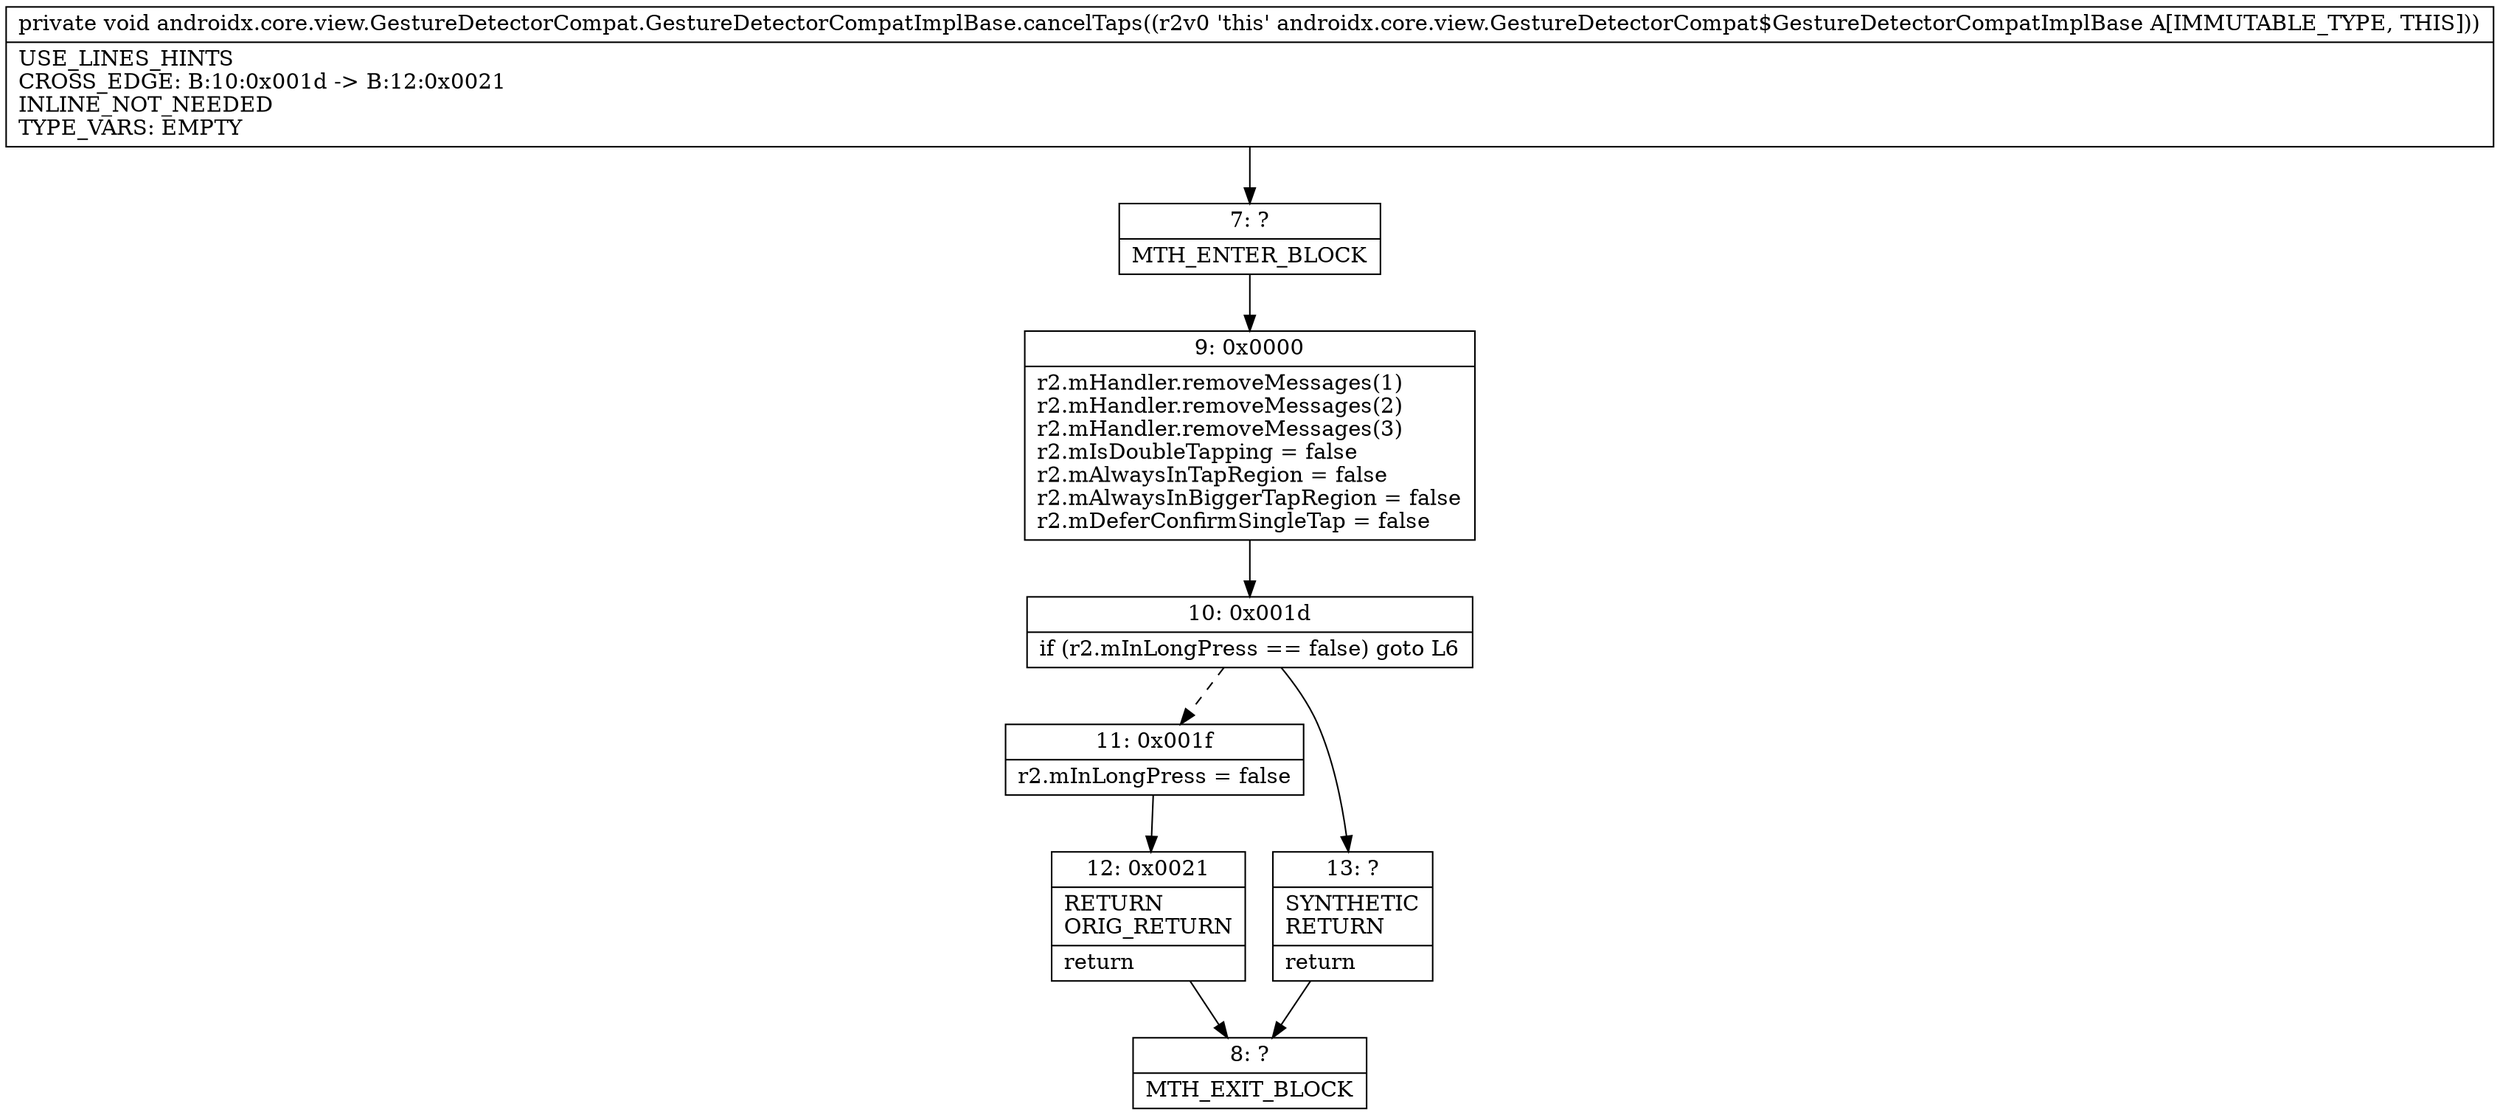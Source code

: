 digraph "CFG forandroidx.core.view.GestureDetectorCompat.GestureDetectorCompatImplBase.cancelTaps()V" {
Node_7 [shape=record,label="{7\:\ ?|MTH_ENTER_BLOCK\l}"];
Node_9 [shape=record,label="{9\:\ 0x0000|r2.mHandler.removeMessages(1)\lr2.mHandler.removeMessages(2)\lr2.mHandler.removeMessages(3)\lr2.mIsDoubleTapping = false\lr2.mAlwaysInTapRegion = false\lr2.mAlwaysInBiggerTapRegion = false\lr2.mDeferConfirmSingleTap = false\l}"];
Node_10 [shape=record,label="{10\:\ 0x001d|if (r2.mInLongPress == false) goto L6\l}"];
Node_11 [shape=record,label="{11\:\ 0x001f|r2.mInLongPress = false\l}"];
Node_12 [shape=record,label="{12\:\ 0x0021|RETURN\lORIG_RETURN\l|return\l}"];
Node_8 [shape=record,label="{8\:\ ?|MTH_EXIT_BLOCK\l}"];
Node_13 [shape=record,label="{13\:\ ?|SYNTHETIC\lRETURN\l|return\l}"];
MethodNode[shape=record,label="{private void androidx.core.view.GestureDetectorCompat.GestureDetectorCompatImplBase.cancelTaps((r2v0 'this' androidx.core.view.GestureDetectorCompat$GestureDetectorCompatImplBase A[IMMUTABLE_TYPE, THIS]))  | USE_LINES_HINTS\lCROSS_EDGE: B:10:0x001d \-\> B:12:0x0021\lINLINE_NOT_NEEDED\lTYPE_VARS: EMPTY\l}"];
MethodNode -> Node_7;Node_7 -> Node_9;
Node_9 -> Node_10;
Node_10 -> Node_11[style=dashed];
Node_10 -> Node_13;
Node_11 -> Node_12;
Node_12 -> Node_8;
Node_13 -> Node_8;
}

